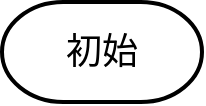 <mxfile border="50" scale="3" compressed="false" locked="false">
    <diagram name="Blank" id="YmL12bMKpDGza6XwsDPr">
        <mxGraphModel dx="751" dy="1447" grid="1" gridSize="10" guides="1" tooltips="1" connect="1" arrows="1" fold="1" page="0" pageScale="1" pageWidth="827" pageHeight="1169" background="none" math="1" shadow="0">
            <root>
                <mxCell id="X5NqExCQtvZxIxQ7pmgY-0"/>
                <mxCell id="1" parent="X5NqExCQtvZxIxQ7pmgY-0"/>
                <mxCell id="2" value="&lt;font style=&quot;font-size: 18px;&quot;&gt;初始&lt;/font&gt;" style="strokeWidth=2;html=1;shape=mxgraph.flowchart.terminator;whiteSpace=wrap;" parent="1" vertex="1">
                    <mxGeometry x="40" y="-530" width="100" height="50" as="geometry"/>
                </mxCell>
            </root>
        </mxGraphModel>
    </diagram>
</mxfile>